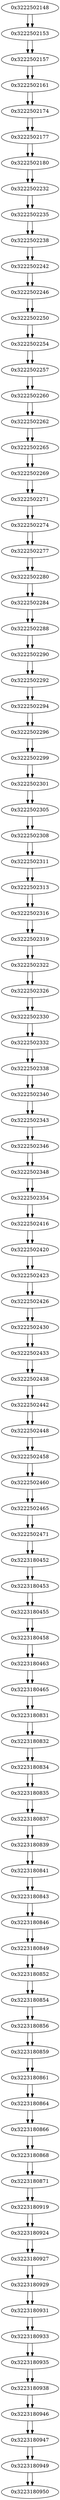 digraph G{
/* nodes */
  n1 [label="0x3222502148"]
  n2 [label="0x3222502153"]
  n3 [label="0x3222502157"]
  n4 [label="0x3222502161"]
  n5 [label="0x3222502174"]
  n6 [label="0x3222502177"]
  n7 [label="0x3222502180"]
  n8 [label="0x3222502232"]
  n9 [label="0x3222502235"]
  n10 [label="0x3222502238"]
  n11 [label="0x3222502242"]
  n12 [label="0x3222502246"]
  n13 [label="0x3222502250"]
  n14 [label="0x3222502254"]
  n15 [label="0x3222502257"]
  n16 [label="0x3222502260"]
  n17 [label="0x3222502262"]
  n18 [label="0x3222502265"]
  n19 [label="0x3222502269"]
  n20 [label="0x3222502271"]
  n21 [label="0x3222502274"]
  n22 [label="0x3222502277"]
  n23 [label="0x3222502280"]
  n24 [label="0x3222502284"]
  n25 [label="0x3222502288"]
  n26 [label="0x3222502290"]
  n27 [label="0x3222502292"]
  n28 [label="0x3222502294"]
  n29 [label="0x3222502296"]
  n30 [label="0x3222502299"]
  n31 [label="0x3222502301"]
  n32 [label="0x3222502305"]
  n33 [label="0x3222502308"]
  n34 [label="0x3222502311"]
  n35 [label="0x3222502313"]
  n36 [label="0x3222502316"]
  n37 [label="0x3222502319"]
  n38 [label="0x3222502322"]
  n39 [label="0x3222502326"]
  n40 [label="0x3222502330"]
  n41 [label="0x3222502332"]
  n42 [label="0x3222502338"]
  n43 [label="0x3222502340"]
  n44 [label="0x3222502343"]
  n45 [label="0x3222502346"]
  n46 [label="0x3222502348"]
  n47 [label="0x3222502354"]
  n48 [label="0x3222502416"]
  n49 [label="0x3222502420"]
  n50 [label="0x3222502423"]
  n51 [label="0x3222502426"]
  n52 [label="0x3222502430"]
  n53 [label="0x3222502433"]
  n54 [label="0x3222502438"]
  n55 [label="0x3222502442"]
  n56 [label="0x3222502448"]
  n57 [label="0x3222502458"]
  n58 [label="0x3222502460"]
  n59 [label="0x3222502465"]
  n60 [label="0x3222502471"]
  n61 [label="0x3223180452"]
  n62 [label="0x3223180453"]
  n63 [label="0x3223180455"]
  n64 [label="0x3223180458"]
  n65 [label="0x3223180463"]
  n66 [label="0x3223180465"]
  n67 [label="0x3223180831"]
  n68 [label="0x3223180832"]
  n69 [label="0x3223180834"]
  n70 [label="0x3223180835"]
  n71 [label="0x3223180837"]
  n72 [label="0x3223180839"]
  n73 [label="0x3223180841"]
  n74 [label="0x3223180843"]
  n75 [label="0x3223180846"]
  n76 [label="0x3223180849"]
  n77 [label="0x3223180852"]
  n78 [label="0x3223180854"]
  n79 [label="0x3223180856"]
  n80 [label="0x3223180859"]
  n81 [label="0x3223180861"]
  n82 [label="0x3223180864"]
  n83 [label="0x3223180866"]
  n84 [label="0x3223180868"]
  n85 [label="0x3223180871"]
  n86 [label="0x3223180919"]
  n87 [label="0x3223180924"]
  n88 [label="0x3223180927"]
  n89 [label="0x3223180929"]
  n90 [label="0x3223180931"]
  n91 [label="0x3223180933"]
  n92 [label="0x3223180935"]
  n93 [label="0x3223180938"]
  n94 [label="0x3223180946"]
  n95 [label="0x3223180947"]
  n96 [label="0x3223180949"]
  n97 [label="0x3223180950"]
/* edges */
n1 -> n2;
n2 -> n3;
n1 -> n2;
n3 -> n4;
n2 -> n3;
n4 -> n5;
n3 -> n4;
n5 -> n6;
n4 -> n5;
n6 -> n7;
n5 -> n6;
n7 -> n8;
n6 -> n7;
n8 -> n9;
n7 -> n8;
n9 -> n10;
n8 -> n9;
n10 -> n11;
n9 -> n10;
n11 -> n12;
n10 -> n11;
n12 -> n13;
n11 -> n12;
n13 -> n14;
n12 -> n13;
n14 -> n15;
n13 -> n14;
n15 -> n16;
n14 -> n15;
n16 -> n17;
n15 -> n16;
n17 -> n18;
n16 -> n17;
n18 -> n19;
n17 -> n18;
n19 -> n20;
n18 -> n19;
n20 -> n21;
n19 -> n20;
n21 -> n22;
n20 -> n21;
n22 -> n23;
n21 -> n22;
n23 -> n24;
n22 -> n23;
n24 -> n25;
n23 -> n24;
n25 -> n26;
n24 -> n25;
n26 -> n27;
n25 -> n26;
n27 -> n28;
n26 -> n27;
n28 -> n29;
n27 -> n28;
n29 -> n30;
n28 -> n29;
n30 -> n31;
n29 -> n30;
n31 -> n32;
n30 -> n31;
n32 -> n33;
n31 -> n32;
n33 -> n34;
n32 -> n33;
n34 -> n35;
n33 -> n34;
n35 -> n36;
n34 -> n35;
n36 -> n37;
n35 -> n36;
n37 -> n38;
n36 -> n37;
n38 -> n39;
n37 -> n38;
n39 -> n40;
n38 -> n39;
n40 -> n41;
n39 -> n40;
n41 -> n42;
n40 -> n41;
n42 -> n43;
n41 -> n42;
n43 -> n44;
n42 -> n43;
n44 -> n45;
n43 -> n44;
n45 -> n46;
n44 -> n45;
n46 -> n47;
n45 -> n46;
n47 -> n48;
n46 -> n47;
n48 -> n49;
n47 -> n48;
n49 -> n50;
n48 -> n49;
n50 -> n51;
n49 -> n50;
n51 -> n52;
n50 -> n51;
n52 -> n53;
n51 -> n52;
n53 -> n54;
n52 -> n53;
n54 -> n55;
n53 -> n54;
n55 -> n56;
n54 -> n55;
n56 -> n57;
n55 -> n56;
n57 -> n58;
n56 -> n57;
n58 -> n59;
n57 -> n58;
n59 -> n60;
n58 -> n59;
n60 -> n61;
n59 -> n60;
n61 -> n62;
n60 -> n61;
n62 -> n63;
n61 -> n62;
n63 -> n64;
n62 -> n63;
n64 -> n65;
n63 -> n64;
n65 -> n66;
n64 -> n65;
n66 -> n67;
n65 -> n66;
n67 -> n68;
n66 -> n67;
n68 -> n69;
n67 -> n68;
n69 -> n70;
n68 -> n69;
n70 -> n71;
n69 -> n70;
n71 -> n72;
n70 -> n71;
n72 -> n73;
n71 -> n72;
n73 -> n74;
n72 -> n73;
n74 -> n75;
n73 -> n74;
n75 -> n76;
n74 -> n75;
n76 -> n77;
n75 -> n76;
n77 -> n78;
n76 -> n77;
n78 -> n79;
n77 -> n78;
n79 -> n80;
n78 -> n79;
n80 -> n81;
n79 -> n80;
n81 -> n82;
n80 -> n81;
n82 -> n83;
n81 -> n82;
n83 -> n84;
n82 -> n83;
n84 -> n85;
n83 -> n84;
n85 -> n86;
n84 -> n85;
n86 -> n87;
n85 -> n86;
n87 -> n88;
n86 -> n87;
n88 -> n89;
n87 -> n88;
n89 -> n90;
n88 -> n89;
n90 -> n91;
n89 -> n90;
n91 -> n92;
n90 -> n91;
n92 -> n93;
n91 -> n92;
n93 -> n94;
n92 -> n93;
n94 -> n95;
n93 -> n94;
n95 -> n96;
n94 -> n95;
n96 -> n97;
n95 -> n96;
n96 -> n97;
}
